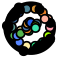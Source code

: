 <?xml version="1.0"?>
<!DOCTYPE ipe SYSTEM "ipe.dtd">
<ipe version="70218">
<ipestyle name="alpha-values">
<opacity name="255" value="1"/>
</ipestyle>
<ipestyle name="paper-size">
<layout paper="1000 1000" origin="0 0" frame="1000 1000"/>
</ipestyle>
<ipestyle name="marks">
<symbol name="mark/disk(sx)" transformations="translations">
<path fill="sym-stroke">
0.6 0 0 0.6 0 0 e
</path>
</symbol>
<symbol name="mark/fdisk(sfx)" transformations="translations">
<group>
<path fill="sym-fill">
0.5 0 0 0.5 0 0 e
</path>
<path fill="sym-stroke" fillrule="eofill">
0.6 0 0 0.6 0 0 e
0.4 0 0 0.4 0 0 e
</path>
</group>
</symbol>
</ipestyle>
<page>
<layer name="alpha"/>
<path layer="alpha" stroke="0" pen="2" opacity="255" stroke-opacity="opaque">
6.84824 0 0 6.84824 0 0 e
</path>
<path stroke="0" pen="2" opacity="255" stroke-opacity="opaque">
-2.62755 -8.55378 m
-2.77436 -9.03173 l
</path>
<path stroke="0" pen="2" opacity="255" stroke-opacity="opaque">
-2.62755 -8.55378 m
-2.77436 -9.03173 l
</path>
<path stroke="0" pen="2" opacity="255" stroke-opacity="opaque">
7.14824 0 m
7.14824 0 0 7.14824 0 0 6.44035 3.10151 a
</path>
<path stroke="0" pen="2" opacity="255" stroke-opacity="opaque">
6.84824 0 m
7.14824 0 l
</path>
<path stroke="0" pen="2" opacity="255" stroke-opacity="opaque">
6.17005 2.97134 m
6.44035 3.10151 l
</path>
<path stroke="0" pen="2" opacity="255" stroke-opacity="opaque">
-2.62755 -8.55378 m
-2.77436 -9.03173 l
</path>
<path stroke="0" pen="2" opacity="255" stroke-opacity="opaque">
-2.62755 -8.55378 m
-2.77436 -9.03173 l
</path>
<path stroke="0" pen="2" opacity="255" stroke-opacity="opaque">
-2.62755 -8.55378 m
-2.77436 -9.03173 l
</path>
<path stroke="0" pen="2" opacity="255" stroke-opacity="opaque">
-2.62755 -8.55378 m
-2.77436 -9.03173 l
</path>
<path stroke="0" pen="2" opacity="255" stroke-opacity="opaque">
-2.62755 -8.55378 m
-2.77436 -9.03173 l
</path>
<path stroke="0" pen="2" opacity="255" stroke-opacity="opaque">
1.59063 -6.96902 m
7.14824 0 0 7.14824 0 0 4.45686 -5.58872 a
</path>
<path stroke="0" pen="2" opacity="255" stroke-opacity="opaque">
1.52388 -6.67654 m
1.59063 -6.96902 l
</path>
<path stroke="0" pen="2" opacity="255" stroke-opacity="opaque">
4.26981 -5.35417 m
4.45686 -5.58872 l
</path>
<path stroke="0" pen="2" opacity="255" stroke-opacity="opaque">
-2.62755 -8.55378 m
-2.77436 -9.03173 l
</path>
<path stroke="0" pen="2" opacity="255" stroke-opacity="opaque">
3.23167 -6.71064 m
7.44824 0 0 7.44824 0 0 6.71064 -3.23167 a
</path>
<path stroke="0" pen="2" opacity="255" stroke-opacity="opaque">
6.17005 -2.97134 m
6.71064 -3.23167 l
</path>
<path stroke="0" pen="2" opacity="255" stroke-opacity="opaque">
3.10151 -6.44035 m
3.23167 -6.71064 l
</path>
<path stroke="0" pen="2" opacity="255" stroke-opacity="opaque">
-2.62755 -8.55378 m
-2.77436 -9.03173 l
</path>
<path stroke="0" pen="2" opacity="255" stroke-opacity="opaque">
-1.72415 -7.55398 m
7.74824 0 0 7.74824 0 0 5.47884 -5.47884 a
</path>
<path stroke="0" pen="2" opacity="255" stroke-opacity="opaque">
-1.52388 -6.67654 m
-1.72415 -7.55398 l
</path>
<path stroke="0" pen="2" opacity="255" stroke-opacity="opaque">
5.2667 -5.2667 m
5.47884 -5.47884 l
</path>
<path stroke="0" pen="2" opacity="255" stroke-opacity="opaque">
-2.62755 -8.55378 m
-2.77436 -9.03173 l
</path>
<path stroke="0" pen="2" opacity="255" stroke-opacity="opaque">
2.22804 -7.7337 m
8.04824 0 0 8.04824 0 0 7.84646 1.7909 a
</path>
<path stroke="0" pen="2" opacity="255" stroke-opacity="opaque">
6.96902 1.59063 m
7.84646 1.7909 l
</path>
<path stroke="0" pen="2" opacity="255" stroke-opacity="opaque">
2.14499 -7.44542 m
2.22804 -7.7337 l
</path>
<path stroke="0" pen="2" opacity="255" stroke-opacity="opaque">
-2.62755 -8.55378 m
-2.77436 -9.03173 l
</path>
<path stroke="0" pen="2" opacity="255" stroke-opacity="opaque">
-2.62755 -8.55378 m
-2.77436 -9.03173 l
</path>
<path stroke="0" pen="2" opacity="255" stroke-opacity="opaque">
-2.62755 -8.55378 m
-2.77436 -9.03173 l
</path>
<path stroke="0" pen="2" opacity="255" stroke-opacity="opaque">
-2.62755 -8.55378 m
-2.77436 -9.03173 l
</path>
<path stroke="0" pen="2" opacity="255" stroke-opacity="opaque">
4.45686 5.58872 m
7.14824 0 0 7.14824 0 0 1.59063 6.96902 a
</path>
<path stroke="0" pen="2" opacity="255" stroke-opacity="opaque">
4.26981 5.35417 m
4.45686 5.58872 l
</path>
<path stroke="0" pen="2" opacity="255" stroke-opacity="opaque">
1.52388 6.67654 m
1.59063 6.96902 l
</path>
<path stroke="0" pen="2" opacity="255" stroke-opacity="opaque">
-2.62755 -8.55378 m
-2.77436 -9.03173 l
</path>
<path stroke="0" pen="2" opacity="255" stroke-opacity="opaque">
-2.62755 -8.55378 m
-2.77436 -9.03173 l
</path>
<path stroke="0" pen="2" opacity="255" stroke-opacity="opaque">
-2.62755 -8.55378 m
-2.77436 -9.03173 l
</path>
<path stroke="0" pen="2" opacity="255" stroke-opacity="opaque">
-2.62755 -8.55378 m
-2.77436 -9.03173 l
</path>
<path stroke="0" pen="2" opacity="255" stroke-opacity="opaque">
-2.62755 -8.55378 m
-2.77436 -9.03173 l
</path>
<path stroke="0" pen="2" opacity="255" stroke-opacity="opaque">
-2.62755 -8.55378 m
-2.77436 -9.03173 l
</path>
<path stroke="0" pen="2" opacity="255" stroke-opacity="opaque">
-4.45686 5.58872 m
7.14824 0 0 7.14824 0 0 -6.44035 3.10151 a
</path>
<path stroke="0" pen="2" opacity="255" stroke-opacity="opaque">
-6.17005 2.97134 m
-6.44035 3.10151 l
</path>
<path stroke="0" pen="2" opacity="255" stroke-opacity="opaque">
-4.26981 5.35417 m
-4.45686 5.58872 l
</path>
<path stroke="0" pen="2" opacity="255" stroke-opacity="opaque">
-2.62755 -8.55378 m
-2.77436 -9.03173 l
</path>
<path stroke="0" pen="2" opacity="255" stroke-opacity="opaque">
-1.65739 7.2615 m
7.44824 0 0 7.44824 0 0 -5.82327 4.6439 a
</path>
<path stroke="0" pen="2" opacity="255" stroke-opacity="opaque">
-1.52388 6.67654 m
-1.65739 7.2615 l
</path>
<path stroke="0" pen="2" opacity="255" stroke-opacity="opaque">
-5.58872 4.45686 m
-5.82327 4.6439 l
</path>
<path stroke="0" pen="2" opacity="255" stroke-opacity="opaque">
-2.62755 -8.55378 m
-2.77436 -9.03173 l
</path>
<path stroke="0" pen="2" opacity="255" stroke-opacity="opaque">
-4.12231 6.56063 m
7.74824 0 0 7.74824 0 0 -7.74824 0 a
</path>
<path stroke="0" pen="2" opacity="255" stroke-opacity="opaque">
-6.84824 0 m
-7.74824 0 l
</path>
<path stroke="0" pen="2" opacity="255" stroke-opacity="opaque">
-3.9627 6.30661 m
-4.12231 6.56063 l
</path>
<path stroke="0" pen="2" opacity="255" stroke-opacity="opaque">
-2.62755 -8.55378 m
-2.77436 -9.03173 l
</path>
<path stroke="0" pen="2" opacity="255" stroke-opacity="opaque">
-7.04401 3.89309 m
8.04824 0 0 8.04824 0 0 -7.25122 -3.492 a
</path>
<path stroke="0" pen="2" opacity="255" stroke-opacity="opaque">
-6.17005 -2.97134 m
-7.25122 -3.492 l
</path>
<path stroke="0" pen="2" opacity="255" stroke-opacity="opaque">
-6.78144 3.74797 m
-7.04401 3.89309 l
</path>
<path stroke="0" pen="2" opacity="255" stroke-opacity="opaque">
-2.62755 -8.55378 m
-2.77436 -9.03173 l
</path>
<path stroke="0" pen="2" opacity="255" stroke-opacity="opaque">
3.62217 7.52151 m
8.34824 0 0 8.34824 0 0 -8.34496 0.234137 a
</path>
<path stroke="0" pen="2" opacity="255" stroke-opacity="opaque">
3.10151 6.44035 m
3.62217 7.52151 l
</path>
<path stroke="0" pen="2" opacity="255" stroke-opacity="opaque">
-8.04508 0.225723 m
-8.34496 0.234137 l
</path>
<path stroke="0" pen="2" opacity="255" stroke-opacity="opaque">
-2.62755 -8.55378 m
-2.77436 -9.03173 l
</path>
<path stroke="0" pen="2" opacity="255" stroke-opacity="opaque">
-4.49799 7.38649 m
8.64824 0 0 8.64824 0 0 -5.39209 -6.76147 a
</path>
<path stroke="0" pen="2" opacity="255" stroke-opacity="opaque">
-4.26981 -5.35417 m
-5.39209 -6.76147 l
</path>
<path stroke="0" pen="2" opacity="255" stroke-opacity="opaque">
-4.34196 7.13026 m
-4.49799 7.38649 l
</path>
<path stroke="0" pen="2" opacity="255" stroke-opacity="opaque">
-2.62755 -8.55378 m
-2.77436 -9.03173 l
</path>
<path stroke="0" pen="2" opacity="255" stroke-opacity="opaque">
-8.93043 0.56437 m
8.94824 0 0 8.94824 0 0 7.70724 -4.54638 a
</path>
<path stroke="0" pen="2" opacity="255" stroke-opacity="opaque">
6.93205 -4.08911 m
7.70724 -4.54638 l
</path>
<path stroke="0" pen="2" opacity="255" stroke-opacity="opaque">
-8.63103 0.545449 m
-8.93043 0.56437 l
</path>
<path stroke="0" pen="2" opacity="255" stroke-opacity="opaque">
-2.62755 -8.55378 m
-2.77436 -9.03173 l
</path>
<use name="mark/fdisk(sfx)" pos="6.84824 0" size="normal" fill="1 0.596 0.662"/>
<use name="mark/fdisk(sfx)" pos="6.17005 2.97134" size="normal" fill="1 0.69 0.611"/>
<use name="mark/fdisk(sfx)" pos="6.96902 1.59063" size="normal" fill="0"/>
<use name="mark/fdisk(sfx)" pos="-1.52388 -6.67654" size="normal" fill="1 0.937 0.647"/>
<use name="mark/fdisk(sfx)" pos="6.17005 -2.97134" size="normal" fill="0.635 1 0.011"/>
<use name="mark/fdisk(sfx)" pos="1.52388 -6.67654" size="normal" fill="0.16 0.956 0.552"/>
<use name="mark/fdisk(sfx)" pos="4.26981 -5.35417" size="normal" fill="0.231 0.905 0.682"/>
<use name="mark/fdisk(sfx)" pos="3.10151 -6.44035" size="normal" fill="0"/>
<use name="mark/fdisk(sfx)" pos="5.2667 -5.2667" size="normal" fill="0"/>
<use name="mark/fdisk(sfx)" pos="2.14499 -7.44542" size="normal" fill="0"/>
<use name="mark/fdisk(sfx)" pos="6.93205 -4.08911" size="normal" fill="0"/>
<use name="mark/fdisk(sfx)" pos="-4.26981 -5.35417" size="normal" fill="0.341 0.525 1"/>
<use name="mark/fdisk(sfx)" pos="4.26981 5.35417" size="normal" fill="0.913 0.505 0.149"/>
<use name="mark/fdisk(sfx)" pos="1.52388 6.67654" size="normal" fill="0.847 0.58 0.219"/>
<use name="mark/fdisk(sfx)" pos="3.10151 6.44035" size="normal" fill="0"/>
<use name="mark/fdisk(sfx)" pos="-6.17005 -2.97134" size="normal" fill="0.329 0.709 0.305"/>
<use name="mark/fdisk(sfx)" pos="-6.84824 0" size="normal" fill="0.337 0.584 0.556"/>
<use name="mark/fdisk(sfx)" pos="-1.52388 6.67654" size="normal" fill="0.301 0.505 0.576"/>
<use name="mark/fdisk(sfx)" pos="-6.17005 2.97134" size="normal" fill="0.25 0.447 0.65"/>
<use name="mark/fdisk(sfx)" pos="-4.26981 5.35417" size="normal" fill="0.129 0.376 0.901"/>
<use name="mark/fdisk(sfx)" pos="-5.58872 4.45686" size="normal" fill="0"/>
<use name="mark/fdisk(sfx)" pos="-3.9627 6.30661" size="normal" fill="0"/>
<use name="mark/fdisk(sfx)" pos="-6.78144 3.74797" size="normal" fill="0"/>
<use name="mark/fdisk(sfx)" pos="-8.04508 0.225723" size="normal" fill="0"/>
<use name="mark/fdisk(sfx)" pos="-4.34196 7.13026" size="normal" fill="0"/>
<use name="mark/fdisk(sfx)" pos="-8.63103 0.545449" size="normal" fill="0"/>
<use name="mark/fdisk(sfx)" pos="-2.62755 -8.55378" size="normal" fill="0"/>
<use name="mark/fdisk(sfx)" pos="-3.64017 -1.17155" size="normal" fill="1 0.937 0.647"/>
<use name="mark/fdisk(sfx)" pos="-4.95816 -2.51046" size="normal" fill="0.337 0.584 0.556"/>
<use name="mark/fdisk(sfx)" pos="-5 -3.03347" size="normal" fill="0.341 0.525 1"/>
<use name="mark/fdisk(sfx)" pos="-3.72385 -2.21757" size="normal" fill="0.329 0.709 0.305"/>
<use name="mark/fdisk(sfx)" pos="-0.774059 -1.27615" size="normal" fill="0.16 0.956 0.552"/>
<use name="mark/fdisk(sfx)" pos="-1.27615 -0.899582" size="normal" fill="0.913 0.505 0.149"/>
<use name="mark/fdisk(sfx)" pos="-1.71548 0.125523" size="normal" fill="0.25 0.447 0.65"/>
<use name="mark/fdisk(sfx)" pos="-1.25523 1.25523" size="normal" fill="0.847 0.58 0.219"/>
<use name="mark/fdisk(sfx)" pos="-0.439331 1.96653" size="normal" fill="1 0.596 0.662"/>
<use name="mark/fdisk(sfx)" pos="-0.0209205 1.65272" size="normal" fill="0.129 0.376 0.901"/>
<use name="mark/fdisk(sfx)" pos="2.13389 1.33891" size="normal" fill="0.301 0.505 0.576"/>
<use name="mark/fdisk(sfx)" pos="5 3.03347" size="normal" fill="1 0.69 0.611"/>
<use name="mark/fdisk(sfx)" pos="1.61088 0.481172" size="normal" fill="0.635 1 0.011"/>
<use name="mark/fdisk(sfx)" pos="1.65272 -0.230126" size="normal" fill="0.231 0.905 0.682"/>
</page>
</ipe>
